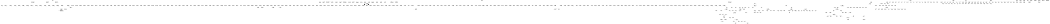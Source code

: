 digraph world {
size="7,7";
	"0.0.0.0" -> "10.2.202.197";
	"10.2.202.197" -> "10.2.203.254";
	"10.2.6.7" -> "10.2.6.254";
	"10.2.0.5" -> "10.2.6.7";
	"10.2.201.76" -> "10.2.203.254";
	"10.2.202.197" -> "10.2.202.197";
	"10.2.0.249" -> "10.2.0.64";
	"10.2.0.249" -> "10.2.0.65";
	"10.2.0.249" -> "10.2.0.67";
	"10.2.1.15" -> "10.2.1.254";
	"10.2.0.187" -> "10.2.0.187";
	"10.2.1.254" -> "10.2.1.230";
	"10.2.2.254" -> "10.2.2.230";
	"10.2.7.249" -> "10.2.7.16";
	"10.2.2.249" -> "10.2.2.10";
	"10.2.0.250" -> "10.2.0.254";
	"10.2.2.250" -> "10.2.2.3";
	"10.2.7.250" -> "10.2.7.16";
	"10.2.1.2" -> "10.2.1.230";
	"10.2.203.254" -> "10.2.202.111";
	"10.2.203.254" -> "10.2.201.10";
	"10.2.2.17" -> "10.2.2.230";
	"10.2.1.19" -> "10.2.1.230";
	"10.2.1.19" -> "10.2.1.254";
	"10.2.2.254" -> "10.2.2.3";
	"10.2.1.249" -> "10.2.1.6";
	"10.2.202.111" -> "10.2.203.254";
	"10.2.203.60" -> "10.2.203.60";
	"10.2.203.60" -> "169.254.255.255";
	"10.2.203.60" -> "10.2.203.254";
	"10.2.1.15" -> "10.2.1.230";
	"10.2.202.136" -> "10.2.203.60";
	"10.2.6.18" -> "10.2.6.254";
	"10.2.203.254" -> "10.2.203.181";
	"10.2.1.14" -> "10.2.1.254";
	"10.2.203.74" -> "10.2.203.254";
	"10.2.6.11" -> "10.2.6.254";
	"10.2.6.250" -> "10.2.6.249";
	"10.2.7.249" -> "10.2.7.7";
	"10.2.2.17" -> "10.2.2.249";
	"10.2.2.249" -> "10.2.2.5";
	"10.2.2.249" -> "10.2.2.8";
	"10.2.203.254" -> "10.2.203.47";
	"10.2.0.250" -> "10.2.2.12";
	"10.2.2.12" -> "10.2.2.254";
	"10.2.2.12" -> "10.2.2.249";
	"10.2.2.12" -> "10.2.2.250";
	"10.2.203.254" -> "10.2.202.59";
	"10.2.6.7" -> "10.2.6.249";
	"10.2.203.254" -> "10.2.202.86";
	"10.2.0.181" -> "10.2.0.254";
	"10.2.1.250" -> "10.2.1.3";
	"10.2.1.249" -> "10.2.1.3";
	"10.2.203.254" -> "10.2.202.179";
	"10.2.203.254" -> "10.2.202.46";
	"10.2.2.12" -> "10.2.2.230";
	"10.2.1.250" -> "10.2.1.5";
	"10.2.6.5" -> "10.2.6.254";
	"10.2.6.18" -> "10.2.6.249";
	"10.2.1.14" -> "10.2.1.249";
	"10.2.1.4" -> "10.2.1.230";
	"10.2.1.4" -> "10.2.1.254";
	"10.2.3.250" -> "10.2.3.249";
	"10.2.0.249" -> "10.2.0.204";
	"10.2.7.249" -> "10.2.7.23";
	"10.2.7.249" -> "10.2.7.2";
	"10.2.6.249" -> "10.2.6.20";
	"10.2.7.249" -> "10.2.7.17";
	"10.2.7.249" -> "10.2.7.1";
	"10.2.2.249" -> "10.2.2.6";
	"10.2.7.249" -> "10.2.7.4";
	"10.2.1.249" -> "10.2.1.12";
	"10.2.7.249" -> "10.2.7.12";
	"10.2.2.249" -> "10.2.2.4";
	"10.2.7.249" -> "10.2.7.15";
	"10.2.7.249" -> "10.2.7.11";
	"10.2.6.9" -> "10.2.6.254";
	"10.2.7.249" -> "10.2.7.14";
	"10.2.7.249" -> "10.2.7.3";
	"10.2.7.249" -> "10.2.7.8";
	"10.2.7.249" -> "10.2.7.25";
	"10.2.7.249" -> "10.2.7.9";
	"10.2.2.249" -> "10.2.2.18";
	"10.2.6.249" -> "10.2.6.22";
	"10.2.7.249" -> "10.2.7.20";
	"10.2.7.249" -> "10.2.7.21";
	"10.2.203.254" -> "10.2.202.99";
	"10.2.203.254" -> "10.2.203.107";
	"10.2.203.254" -> "10.2.202.13";
	"10.2.203.254" -> "10.2.201.85";
	"10.2.202.99" -> "10.2.203.254";
	"10.2.202.179" -> "10.2.203.254";
	"10.2.1.14" -> "10.2.1.230";
	"10.2.202.13" -> "10.2.203.254";
	"10.2.0.3" -> "10.2.0.254";
	"10.2.6.11" -> "10.2.6.249";
	"10.2.6.9" -> "10.2.6.249";
	"10.2.1.250" -> "10.2.1.7";
	"10.2.0.254" -> "10.2.0.205";
	"10.2.6.9" -> "10.2.6.205";
	"10.2.1.254" -> "10.2.1.7";
	"10.2.1.2" -> "10.2.1.249";
	"10.2.1.6" -> "10.2.1.254";
	"10.2.0.5" -> "10.2.1.6";
	"10.2.1.2" -> "10.2.1.254";
	"10.2.1.15" -> "10.2.1.249";
	"10.2.2.12" -> "10.2.2.17";
	"10.2.2.17" -> "10.2.2.12";
	"10.2.1.4" -> "10.2.1.249";
	"10.2.203.254" -> "10.2.202.212";
	"10.2.0.254" -> "10.2.0.182";
	"10.2.202.212" -> "10.2.203.254";
	"10.2.2.17" -> "10.2.2.254";
	"10.2.7.254" -> "10.2.7.205";
	"10.2.1.254" -> "10.2.1.8";
	"10.2.1.254" -> "10.2.1.9";
	"10.2.203.254" -> "10.2.202.136";
	"10.2.1.254" -> "10.2.1.10";
	"10.2.1.254" -> "10.2.1.11";
	"10.2.1.254" -> "10.2.1.13";
	"10.2.1.254" -> "10.2.1.20";
	"10.2.1.254" -> "10.2.1.21";
	"10.2.2.254" -> "10.2.2.2";
	"10.2.2.254" -> "10.2.2.9";
	"10.2.2.254" -> "10.2.2.11";
	"10.2.202.237" -> "10.2.203.254";
	"10.2.2.254" -> "10.2.2.14";
	"10.2.2.254" -> "10.2.2.15";
	"10.2.4.254" -> "10.2.4.13";
	"10.2.2.254" -> "10.2.2.16";
	"10.2.6.11" -> "10.2.6.205";
	"10.2.2.254" -> "10.2.2.19";
	"10.2.2.254" -> "10.2.2.20";
	"10.2.2.254" -> "10.2.2.21";
	"10.2.3.254" -> "10.2.3.1";
	"10.2.2.12" -> "10.2.2.205";
	"10.2.3.254" -> "10.2.3.2";
	"10.2.3.254" -> "10.2.3.3";
	"10.2.3.254" -> "10.2.3.4";
	"10.2.1.254" -> "10.2.1.205";
	"10.2.3.254" -> "10.2.3.6";
	"10.2.3.254" -> "10.2.3.7";
	"10.2.3.254" -> "10.2.3.8";
	"10.2.203.69" -> "10.2.203.254";
	"10.2.3.254" -> "10.2.3.10";
	"10.2.203.254" -> "10.2.202.198";
	"10.2.4.254" -> "10.2.4.1";
	"10.2.1.19" -> "10.2.1.249";
	"10.2.4.254" -> "10.2.4.2";
	"10.2.202.198" -> "10.2.203.254";
	"10.2.203.254" -> "10.2.202.205";
	"10.2.4.254" -> "10.2.4.3";
	"10.2.2.254" -> "10.2.2.5";
	"10.2.4.254" -> "10.2.4.4";
	"10.2.4.254" -> "10.2.4.6";
	"10.2.4.254" -> "10.2.4.7";
	"10.2.4.254" -> "10.2.4.9";
	"10.2.4.254" -> "10.2.4.10";
	"10.2.5.254" -> "10.2.5.205";
	"10.2.4.254" -> "10.2.4.11";
	"10.2.4.254" -> "10.2.4.12";
	"10.2.4.254" -> "10.2.4.18";
	"10.2.4.254" -> "10.2.4.19";
	"10.2.4.254" -> "10.2.4.20";
	"10.2.6.254" -> "10.2.6.205";
	"10.2.4.254" -> "10.2.4.23";
	"10.2.4.254" -> "10.2.4.24";
	"10.2.201.159" -> "10.2.203.254";
	"10.2.5.254" -> "10.2.5.2";
	"10.2.5.254" -> "10.2.5.3";
	"10.2.5.254" -> "10.2.5.4";
	"10.2.0.250" -> "10.2.6.5";
	"10.2.6.5" -> "10.2.6.250";
	"10.2.5.254" -> "10.2.5.6";
	"10.2.5.254" -> "10.2.5.8";
	"10.2.5.254" -> "10.2.5.12";
	"10.2.5.254" -> "10.2.5.14";
	"10.2.5.254" -> "10.2.5.15";
	"10.2.203.254" -> "10.2.201.44";
	"10.2.203.254" -> "10.2.201.128";
	"10.2.5.254" -> "10.2.5.16";
	"10.2.5.254" -> "10.2.5.17";
	"10.2.5.254" -> "10.2.5.18";
	"10.2.5.254" -> "10.2.5.23";
	"10.2.5.254" -> "10.2.5.24";
	"10.2.6.254" -> "10.2.6.1";
	"10.2.4.254" -> "10.2.4.205";
	"10.2.6.254" -> "10.2.6.19";
	"10.2.6.254" -> "10.2.6.2";
	"10.2.6.5" -> "10.2.6.11";
	"10.2.6.11" -> "10.2.6.5";
	"10.2.6.254" -> "10.2.6.4";
	"10.2.7.249" -> "10.2.7.24";
	"10.2.6.249" -> "10.2.6.17";
	"10.2.6.254" -> "10.2.6.6";
	"10.2.6.254" -> "10.2.6.8";
	"10.2.6.254" -> "10.2.6.10";
	"10.2.6.254" -> "10.2.6.13";
	"10.2.6.254" -> "10.2.6.21";
	"10.2.6.254" -> "10.2.6.23";
	"10.2.6.254" -> "10.2.6.24";
	"10.2.1.6" -> "10.2.1.249";
	"10.2.5.254" -> "10.2.5.1";
	"10.2.7.254" -> "10.2.7.5";
	"10.2.7.254" -> "10.2.7.6";
	"10.2.7.254" -> "10.2.7.10";
	"10.2.7.254" -> "10.2.7.13";
	"10.2.7.254" -> "10.2.7.18";
	"10.2.7.254" -> "10.2.7.19";
	"10.2.0.250" -> "10.2.0.249";
	"10.2.3.254" -> "10.2.3.205";
	"10.2.1.254" -> "10.2.1.17";
	"10.2.0.250" -> "10.2.0.204";
	"10.2.203.254" -> "10.2.201.41";
	"0.0.0.0" -> "10.2.201.41";
	"10.2.201.41" -> "10.2.201.41";
	"10.2.2.17" -> "10.2.2.250";
	"10.2.2.250" -> "10.2.2.17";
	"10.2.201.41" -> "10.2.203.254";
	"10.2.201.41" -> "169.254.255.255";
	"10.2.203.254" -> "10.2.202.219";
	"10.2.2.254" -> "10.2.2.205";
	"10.2.6.5" -> "10.2.6.249";
	"10.2.203.254" -> "10.2.201.246";
	"10.2.203.254" -> "10.2.201.207";
	"10.2.1.249" -> "10.2.1.18";
	"10.2.203.254" -> "10.2.200.90";
	"10.2.201.246" -> "10.2.203.254";
	"10.2.0.254" -> "10.2.0.10";
	"10.2.201.10" -> "10.2.203.254";
	"10.2.2.17" -> "10.2.2.205";
	"10.2.1.15" -> "10.2.1.250";
	"10.2.1.250" -> "10.2.1.15";
	"10.2.1.254" -> "10.2.1.3";
	"10.2.1.14" -> "10.2.1.4";
	"10.2.1.4" -> "10.2.1.14";
	"10.186.153.50" -> "10.2.203.254";
	"10.2.203.254" -> "10.2.200.244";
	"10.2.200.244" -> "10.0.0.253";
	"10.2.1.250" -> "10.2.1.12";
	"10.2.200.244" -> "10.0.0.241";
	"10.2.203.254" -> "10.2.203.72";
	"10.2.1.19" -> "10.2.1.250";
	"10.2.1.250" -> "10.2.1.19";
	"10.2.7.249" -> "10.2.7.22";
	"10.2.3.249" -> "10.2.3.9";
	"10.2.6.249" -> "10.2.6.3";
	"10.2.0.249" -> "10.2.0.68";
	"10.2.4.117" -> "10.2.4.254";
	"10.2.6.9" -> "10.2.6.250";
	"10.2.6.250" -> "10.2.6.9";
	"10.2.203.254" -> "10.2.201.219";
	"10.2.203.254" -> "10.2.203.8";
	"10.2.203.254" -> "10.2.201.144";
	"10.2.201.144" -> "10.2.203.254";
	"10.2.6.254" -> "10.2.6.20";
	"10.2.6.254" -> "10.2.6.14";
	"10.2.6.254" -> "10.2.6.12";
	"10.2.1.2" -> "10.2.1.250";
	"10.2.1.250" -> "10.2.1.2";
	"10.2.203.254" -> "10.2.200.251";
	"10.2.1.14" -> "10.2.1.2";
	"10.2.1.2" -> "10.2.1.14";
	"10.2.203.254" -> "10.2.203.175";
	"10.2.203.175" -> "10.2.203.254";
	"10.2.203.254" -> "10.2.200.18";
	"10.2.2.250" -> "10.2.2.12";
	"10.2.203.254" -> "10.2.203.131";
	"10.2.203.254" -> "10.2.202.208";
	"10.2.203.254" -> "10.2.200.136";
	"10.2.200.136" -> "10.2.203.254";
	"10.2.200.251" -> "10.2.203.254";
	"10.2.200.136" -> "10.2.200.136";
	"10.2.2.249" -> "10.2.2.250";
	"10.2.2.250" -> "10.2.2.249";
	"10.2.1.249" -> "10.2.1.250";
	"10.2.1.250" -> "10.2.1.249";
	"10.2.4.249" -> "10.2.4.250";
	"10.2.4.250" -> "10.2.4.249";
	"10.2.10.249" -> "10.2.10.250";
	"10.2.10.250" -> "10.2.10.249";
	"10.2.7.249" -> "10.2.7.250";
	"10.2.7.250" -> "10.2.7.249";
	"10.2.5.249" -> "10.2.5.250";
	"10.2.5.250" -> "10.2.5.249";
	"10.2.203.254" -> "10.2.203.19";
	"10.2.203.254" -> "10.2.200.177";
	"10.2.203.254" -> "10.2.202.144";
	"10.2.6.5" -> "10.2.6.18";
	"10.2.1.4" -> "10.2.1.250";
	"10.2.1.250" -> "10.2.1.4";
	"10.2.203.254" -> "10.2.202.233";
	"10.2.203.254" -> "10.2.200.179";
	"10.2.203.254" -> "10.2.200.65";
	"10.2.200.179" -> "10.2.203.254";
	"10.2.203.254" -> "10.2.201.240";
	"10.2.0.254" -> "10.2.0.186";
	"10.2.202.144" -> "10.2.203.254";
	"10.2.0.204" -> "10.2.0.254";
	"10.2.203.254" -> "10.2.203.171";
	"10.2.203.254" -> "10.2.200.3";
	"10.2.203.254" -> "10.2.201.150";
	"10.2.203.254" -> "10.2.202.220";
	"10.2.203.254" -> "10.2.202.235";
	"10.2.203.254" -> "10.2.200.160";
	"10.2.202.235" -> "10.2.203.254";
	"10.2.203.254" -> "10.2.200.22";
	"10.2.203.254" -> "10.2.203.55";
	"10.2.203.254" -> "10.2.200.9";
	"10.2.203.254" -> "10.2.200.86";
	"10.2.203.254" -> "10.2.203.79";
	"10.2.203.254" -> "10.2.200.15";
	"10.2.200.15" -> "10.2.203.254";
	"10.2.203.254" -> "10.2.202.77";
	"10.2.203.254" -> "10.2.200.130";
	"10.2.203.254" -> "10.2.203.57";
	"10.2.203.79" -> "10.2.203.254";
	"10.2.203.254" -> "10.2.202.125";
	"10.2.203.254" -> "10.2.203.41";
	"10.2.6.249" -> "10.2.6.12";
	"10.2.6.5" -> "10.2.6.9";
	"10.2.6.9" -> "10.2.6.5";
	"10.2.202.125" -> "10.2.203.254";
	"10.2.6.18" -> "10.2.6.250";
	"10.2.6.250" -> "10.2.6.18";
	"10.2.203.254" -> "10.2.203.158";
	"10.2.203.254" -> "10.2.203.187";
	"10.2.203.158" -> "10.2.203.254";
	"10.2.5.254" -> "10.2.5.20";
	"10.2.203.254" -> "10.2.202.134";
	"10.2.202.134" -> "10.2.203.254";
	"10.2.6.8" -> "10.2.6.254";
	"10.2.0.5" -> "10.2.6.8";
	"10.2.203.254" -> "10.2.202.78";
	"10.2.203.254" -> "10.2.200.243";
	"10.2.202.78" -> "10.2.203.254";
	"10.2.6.250" -> "10.2.6.5";
	"10.2.6.250" -> "10.2.6.3";
	"10.1.202.3" -> "10.1.203.254";
	"192.168.0.104" -> "192.168.0.1";
	"10.2.203.254" -> "10.2.202.163";
	"10.2.203.254" -> "10.2.202.121";
	"10.2.203.254" -> "10.2.202.88";
	"10.2.203.254" -> "10.2.203.7";
	"0.0.0.0" -> "10.2.203.7";
	"10.2.203.7" -> "10.2.203.7";
	"10.2.203.7" -> "10.2.203.254";
	"10.2.203.7" -> "169.254.255.255";
	"10.2.0.68" -> "10.2.0.254";
	"10.2.6.11" -> "10.2.6.250";
	"10.2.6.250" -> "10.2.6.11";
	"10.2.6.8" -> "10.2.6.249";
	"10.2.203.254" -> "10.2.203.160";
	"10.2.203.160" -> "10.2.203.254";
	"10.2.6.254" -> "10.2.6.3";
	"10.2.203.254" -> "10.2.201.217";
	"10.2.203.254" -> "10.2.201.111";
	"10.2.201.217" -> "10.2.203.254";
	"10.2.2.254" -> "10.2.2.1";
	"10.2.203.254" -> "10.2.201.9";
	"100.64.205.27" -> "10.2.203.254";
	"10.2.203.254" -> "10.2.200.190";
	"10.2.203.254" -> "10.2.201.161";
	"10.2.200.244" -> "10.2.0.254";
	"10.2.1.19" -> "10.2.1.205";
	"10.2.203.254" -> "10.2.201.135";
	"10.2.3.254" -> "10.2.3.5";
	"10.2.203.187" -> "10.2.203.254";
	"10.2.200.190" -> "10.2.203.254";
	"10.2.6.5" -> "10.2.6.205";
	"10.2.203.254" -> "10.2.200.152";
	"10.2.203.254" -> "10.2.200.135";
	"10.2.203.254" -> "10.2.201.40";
	"0.0.0.0" -> "10.2.200.136";
	"10.2.200.135" -> "10.2.203.254";
	"10.2.200.169" -> "10.2.203.254";
	"10.2.0.254" -> "10.2.0.200";
	"10.2.203.254" -> "10.2.203.98";
	"10.2.203.254" -> "10.2.200.151";
	"10.2.1.254" -> "10.2.1.1";
	"10.2.1.254" -> "10.2.1.18";
	"10.2.203.254" -> "10.2.201.106";
	"10.2.203.254" -> "10.2.201.175";
	"10.2.0.254" -> "10.2.0.9";
	"10.2.203.254" -> "10.2.203.64";
	"10.2.203.254" -> "10.2.202.79";
	"10.2.201.106" -> "10.2.203.254";
	"10.2.203.254" -> "10.2.200.196";
	"10.2.203.254" -> "10.2.202.47";
	"10.2.202.79" -> "10.2.203.254";
	"10.2.201.175" -> "10.2.203.254";
	"10.2.200.196" -> "10.2.203.254";
	"10.2.203.254" -> "10.2.202.252";
	"10.2.203.254" -> "10.2.200.204";
	"10.2.200.243" -> "10.2.203.254";
	"10.2.203.254" -> "10.2.201.71";
	"10.2.201.219" -> "10.2.203.254";
	"10.2.201.71" -> "10.2.203.254";
	"10.2.0.254" -> "10.2.0.183";
	"10.2.0.254" -> "10.2.0.185";
	"10.2.1.15" -> "10.2.1.205";
	"10.2.203.254" -> "10.2.202.126";
	"10.2.203.254" -> "10.2.200.109";
	"10.2.6.254" -> "10.2.6.15";
	"10.2.1.254" -> "10.2.1.16";
	"10.2.202.126" -> "10.2.203.254";
	"10.2.203.254" -> "10.2.203.112";
	"10.2.203.112" -> "10.2.203.254";
	"10.2.6.249" -> "10.2.6.16";
	"10.2.2.16" -> "10.2.2.254";
	"10.2.0.5" -> "10.2.2.16";
	"10.2.203.254" -> "10.2.200.172";
	"10.2.1.4" -> "10.2.1.205";
	"10.2.200.3" -> "10.2.203.254";
	"10.2.203.254" -> "10.2.202.61";
	"10.2.202.61" -> "10.2.203.254";
	"10.2.203.254" -> "10.2.200.13";
	"10.2.203.254" -> "10.2.200.231";
	"0.0.0.0" -> "10.2.200.231";
	"10.2.200.231" -> "10.2.200.231";
	"10.2.200.231" -> "10.2.203.254";
	"10.2.200.231" -> "169.254.255.255";
	"10.2.2.16" -> "10.2.2.249";
	"10.2.6.18" -> "10.2.6.205";
	"10.2.201.9" -> "10.2.203.254";
	"10.2.203.19" -> "10.2.203.254";
	"10.2.203.254" -> "10.2.201.231";
	"10.2.203.254" -> "10.2.202.76";
	"10.2.203.254" -> "10.2.201.221";
	"10.2.201.231" -> "10.2.203.254";
	"10.2.202.76" -> "10.2.203.254";
	"10.2.201.190" -> "10.2.203.254";
	"10.2.0.254" -> "10.2.0.12";
	"10.2.201.90" -> "10.2.203.254";
	"10.2.1.2" -> "10.2.1.205";
	"10.2.6.9" -> "10.2.6.201";
	"10.2.203.254" -> "10.2.200.235";
	"10.2.203.254" -> "10.2.200.28";
	"10.2.203.254" -> "10.2.201.26";
	"10.2.203.254" -> "10.2.203.118";
	"10.2.1.11" -> "10.2.1.254";
	"10.2.0.5" -> "10.2.1.11";
	"10.2.6.10" -> "10.2.6.254";
	"10.2.0.5" -> "10.2.6.10";
	"10.2.203.254" -> "10.2.201.222";
	"10.2.203.254" -> "10.2.200.247";
	"10.2.201.221" -> "10.2.203.254";
	"10.2.6.3" -> "10.2.6.254";
	"10.2.0.5" -> "10.2.6.3";
	"10.2.0.5" -> "10.2.6.9";
	"10.2.203.254" -> "10.2.200.88";
	"10.2.202.56" -> "10.2.203.254";
	"10.2.203.254" -> "10.2.200.141";
	"10.2.200.109" -> "10.2.203.254";
	"10.2.200.88" -> "10.2.203.254";
	"10.2.1.11" -> "10.2.1.249";
	"10.2.203.254" -> "10.2.200.166";
	"0.0.0.0" -> "169.254.73.29";
	"10.2.200.166" -> "10.2.203.254";
	"0.0.0.0" -> "10.2.200.166";
	"10.2.200.22" -> "10.2.203.254";
	"10.2.200.166" -> "10.2.200.166";
	"10.2.6.10" -> "10.2.6.249";
	"10.2.203.254" -> "10.2.200.185";
	"10.2.7.55" -> "10.2.7.254";
	"10.2.203.254" -> "10.2.203.65";
	"10.2.203.254" -> "10.2.200.36";
	"10.2.203.254" -> "10.2.200.212";
	"10.2.200.185" -> "10.2.203.254";
	"10.2.203.254" -> "10.2.200.223";
	"10.2.6.3" -> "10.2.6.249";
	"10.2.203.254" -> "10.2.202.204";
	"10.2.203.65" -> "10.2.203.254";
	"10.2.6.254" -> "10.2.6.16";
	"10.2.201.150" -> "10.2.203.254";
	"10.2.203.254" -> "10.2.202.218";
	"10.2.203.254" -> "10.2.200.91";
	"10.2.202.218" -> "10.2.203.254";
	"10.2.200.235" -> "10.2.203.254";
	"10.2.203.254" -> "10.2.201.60";
	"10.2.203.254" -> "10.2.203.61";
	"10.2.201.60" -> "10.2.203.254";
	"10.2.3.249" -> "10.2.3.250";
	"10.2.6.18" -> "10.2.6.5";
	"10.2.2.1" -> "10.2.2.254";
	"10.2.0.5" -> "10.2.2.1";
	"10.2.0.5" -> "10.2.2.17";
	"10.2.1.249" -> "10.2.1.17";
	"10.2.6.249" -> "10.2.6.19";
	"10.2.203.254" -> "10.2.201.208";
	"10.2.201.208" -> "10.2.203.254";
	"10.2.1.249" -> "10.2.1.11";
	"10.2.2.1" -> "10.2.2.249";
	"10.2.1.5" -> "10.2.1.11";
	"10.2.203.254" -> "10.2.202.216";
	"0.0.0.0" -> "10.2.202.216";
	"10.2.202.216" -> "10.2.202.216";
	"10.2.202.216" -> "10.2.203.254";
	"10.2.202.216" -> "169.254.255.255";
	"10.2.203.254" -> "10.2.203.159";
	"10.2.3.8" -> "10.2.3.254";
	"10.2.0.5" -> "10.2.3.8";
	"10.2.203.159" -> "10.2.203.254";
	"10.2.203.254" -> "10.2.202.94";
	"10.2.2.2" -> "10.2.2.254";
	"10.2.0.5" -> "10.2.2.2";
	"10.2.2.18" -> "10.2.2.254";
	"10.2.0.5" -> "10.2.2.18";
	"10.2.202.47" -> "10.2.203.254";
	"10.2.1.14" -> "10.2.1.205";
	"10.2.203.254" -> "10.2.200.56";
	"10.2.200.56" -> "10.2.203.254";
	"10.2.2.249" -> "10.2.2.16";
	"10.2.6.254" -> "10.2.6.7";
	"10.2.3.8" -> "10.2.3.249";
	"10.2.2.2" -> "10.2.2.249";
	"10.2.6.249" -> "10.2.6.8";
	"10.2.2.18" -> "10.2.2.249";
	"10.2.203.254" -> "10.2.202.124";
	"10.2.202.124" -> "10.2.203.254";
	"10.2.1.14" -> "10.2.1.250";
	"10.2.1.250" -> "10.2.1.14";
	"10.2.202.252" -> "10.2.203.254";
	"10.2.3.250" -> "10.2.3.3";
	"10.2.200.28" -> "10.2.203.254";
	"10.2.0.250" -> "10.2.3.3";
	"10.2.203.254" -> "10.2.202.242";
	"10.2.203.254" -> "10.2.201.99";
	"10.2.6.10" -> "10.2.6.250";
	"10.2.6.250" -> "10.2.6.10";
	"10.2.203.149" -> "10.2.203.254";
	"10.2.203.254" -> "10.2.202.4";
	"10.2.200.152" -> "10.2.203.254";
	"10.2.203.157" -> "10.2.203.254";
	"192.168.0.2" -> "192.168.0.1";
	"10.2.203.254" -> "10.2.200.34";
	"10.2.1.12" -> "10.2.1.254";
	"10.2.0.5" -> "10.2.1.12";
	"10.2.3.8" -> "10.2.3.250";
	"10.2.3.250" -> "10.2.3.8";
	"10.2.203.254" -> "10.2.201.28";
	"10.2.2.254" -> "10.2.2.4";
	"10.2.2.249" -> "10.2.2.1";
	"10.2.203.254" -> "10.2.203.74";
	"10.2.1.12" -> "10.2.1.249";
	"10.2.203.254" -> "10.2.201.189";
	"10.2.201.189" -> "10.2.203.254";
	"10.2.203.254" -> "10.2.202.213";
	"10.2.203.254" -> "10.2.203.43";
	"10.2.203.254" -> "10.2.200.128";
	"10.2.0.204" -> "10.2.0.9";
	"0.0.0.0" -> "169.254.119.171";
	"169.254.119.171" -> "169.254.119.171";
	"10.2.203.254" -> "10.2.200.95";
	"10.2.203.254" -> "10.2.203.23";
	"10.2.200.95" -> "10.2.203.254";
	"10.2.2.6" -> "10.2.2.254";
	"10.2.0.5" -> "10.2.2.6";
	"10.2.203.254" -> "10.2.200.187";
	"0.0.0.0" -> "10.2.200.187";
	"10.2.200.187" -> "10.2.203.254";
	"10.2.200.187" -> "10.2.200.187";
	"10.2.2.5" -> "10.2.2.254";
	"10.2.0.5" -> "10.2.2.5";
	"10.2.203.61" -> "10.2.202.77";
	"10.2.203.61" -> "10.2.200.187";
	"10.2.203.254" -> "10.2.202.158";
	"10.2.203.254" -> "10.2.201.186";
	"10.2.6.10" -> "10.2.6.9";
	"10.2.202.158" -> "10.2.203.254";
	"10.2.203.254" -> "10.2.203.82";
	"10.2.203.82" -> "10.2.203.254";
	"10.2.2.5" -> "10.2.2.249";
	"10.2.2.6" -> "10.2.2.249";
	"10.2.202.213" -> "10.2.203.254";
	"10.2.6.22" -> "10.2.6.8";
	"10.2.203.254" -> "10.2.203.147";
	"10.2.203.147" -> "10.2.203.147";
	"10.2.6.22" -> "10.2.6.15";
	"10.2.203.254" -> "10.2.200.57";
	"10.10.86.219" -> "10.2.203.254";
	"10.2.200.57" -> "10.2.203.254";
	"10.2.6.22" -> "10.2.6.16";
	"10.2.7.22" -> "10.2.7.250";
	"10.2.6.250" -> "10.2.6.15";
	"10.2.7.250" -> "10.2.7.22";
	"10.2.1.12" -> "10.2.1.250";
	"10.2.6.3" -> "10.2.6.250";
	"10.2.203.254" -> "10.2.203.11";
	"10.2.203.11" -> "10.2.203.254";
	"10.2.203.254" -> "10.2.203.154";
	"0.0.0.0" -> "169.254.44.239";
	"0.0.0.0" -> "10.2.203.154";
	"10.2.203.154" -> "10.2.203.254";
	"10.2.203.254" -> "10.2.202.188";
	"10.2.203.254" -> "10.2.201.179";
	"10.2.203.154" -> "10.2.203.154";
	"10.2.203.254" -> "10.2.202.32";
	"10.2.2.5" -> "10.2.2.250";
	"10.2.2.250" -> "10.2.2.5";
	"0.0.0.0" -> "10.2.202.32";
	"10.2.200.187" -> "10.2.203.61";
	"10.2.202.32" -> "10.2.202.32";
	"10.2.202.32" -> "10.2.203.254";
	"10.2.202.32" -> "169.254.255.255";
	"10.2.2.16" -> "10.2.2.250";
	"10.2.6.8" -> "10.2.6.250";
	"10.2.6.250" -> "10.2.6.8";
	"10.2.2.250" -> "10.2.2.16";
	"10.2.1.1" -> "10.2.1.250";
	"10.2.1.250" -> "10.2.1.16";
	"10.2.6.250" -> "10.2.6.14";
	"10.2.1.250" -> "10.2.1.1";
	"10.2.203.254" -> "10.2.202.28";
	"0.0.0.0" -> "10.2.202.28";
	"10.2.1.249" -> "10.2.1.5";
	"10.2.203.254" -> "10.2.200.245";
	"0.0.0.0" -> "10.2.200.245";
	"10.2.200.245" -> "10.2.200.245";
	"10.2.200.245" -> "10.2.203.254";
	"10.2.200.245" -> "169.254.255.255";
	"10.2.6.22" -> "10.2.6.3";
	"10.2.6.22" -> "10.2.6.20";
	"10.2.203.254" -> "10.2.202.51";
	"0.0.0.0" -> "169.254.134.160";
	"169.254.134.160" -> "169.254.134.160";
	"10.2.6.249" -> "10.2.6.250";
	"10.2.203.254" -> "10.2.203.120";
	"10.2.203.120" -> "10.2.203.254";
	"0.0.0.0" -> "10.2.203.120";
	"10.2.203.254" -> "10.2.203.32";
	"10.2.203.120" -> "10.2.203.120";
	"10.2.203.107" -> "10.2.203.254";
	"10.2.6.22" -> "10.2.6.14";
	"0.0.0.0" -> "10.2.200.90";
	"10.2.200.90" -> "10.2.200.90";
	"10.2.200.90" -> "10.2.203.254";
	"10.2.201.85" -> "10.2.203.254";
	"10.2.203.254" -> "10.2.203.70";
	"10.2.2.254" -> "10.2.2.13";
	"10.2.203.254" -> "10.2.200.218";
	"10.2.200.218" -> "10.2.203.254";
	"10.1.202.167" -> "10.1.203.254";
	"192.168.0.101" -> "192.168.0.1";
	"0.0.0.0" -> "10.2.203.131";
	"10.2.203.131" -> "10.2.203.131";
	"10.2.203.131" -> "10.2.203.254";
	"10.2.203.131" -> "169.254.255.255";
	"10.2.6.249" -> "10.2.6.9";
	"10.2.202.55" -> "10.2.203.254";
	"10.2.6.22" -> "10.2.6.12";
	"10.2.6.22" -> "10.2.6.9";
	"10.2.200.9" -> "10.2.203.254";
	"10.2.203.61" -> "10.2.200.9";
	"10.2.203.61" -> "10.2.203.131";
	"10.2.200.199" -> "10.2.203.254";
	"10.2.202.51" -> "10.2.203.254";
	"10.2.203.254" -> "10.2.202.183";
	"10.2.202.183" -> "10.0.0.253";
	"10.2.202.183" -> "10.0.0.241";
	"10.2.201.40" -> "10.2.203.254";
	"10.2.202.183" -> "10.2.203.254";
	"10.2.202.183" -> "66.220.158.19";
	"10.2.203.254" -> "10.2.200.47";
	"10.2.203.254" -> "10.2.201.204";
	"10.2.200.47" -> "10.2.203.254";
	"10.2.6.19" -> "10.2.6.254";
	"10.2.0.5" -> "10.2.6.19";
	"10.2.203.254" -> "10.2.201.90";
	"10.2.7.254" -> "10.2.7.55";
	"10.2.2.19" -> "10.2.2.254";
	"10.2.0.5" -> "10.2.2.19";
	"10.2.6.19" -> "10.2.6.249";
	"10.2.203.98" -> "10.2.203.254";
	"10.2.203.8" -> "10.2.203.254";
	"10.2.203.254" -> "10.2.200.129";
	"10.2.200.129" -> "10.2.203.254";
	"10.2.200.172" -> "10.2.203.254";
	"0.0.0.0" -> "10.2.200.91";
	"10.2.200.91" -> "10.2.200.91";
	"10.2.200.91" -> "10.2.203.254";
	"10.2.200.91" -> "169.254.255.255";
	"10.2.202.136" -> "10.2.203.254";
	"10.2.2.19" -> "10.2.2.249";
	"10.2.2.249" -> "10.2.2.13";
	"10.2.2.249" -> "10.2.2.7";
	"10.2.2.254" -> "10.2.2.17";
	"10.2.2.250" -> "10.2.2.4";
	"0.0.0.0" -> "169.254.218.101";
	"10.2.200.34" -> "10.2.203.254";
	"0.0.0.0" -> "10.2.200.34";
	"10.2.200.34" -> "10.2.200.34";
	"10.2.203.254" -> "10.2.201.159";
	"10.2.203.131" -> "10.2.203.61";
	"10.2.203.254" -> "10.2.203.124";
	"0.0.0.0" -> "10.2.203.124";
	"10.2.203.124" -> "10.2.203.124";
	"10.2.203.124" -> "10.2.203.254";
	"10.2.203.61" -> "10.2.200.129";
	"10.2.203.61" -> "10.2.203.60";
	"10.2.6.249" -> "10.2.6.7";
	"10.2.200.204" -> "10.2.203.254";
	"100.68.166.82" -> "10.2.203.254";
	"10.2.2.249" -> "10.2.2.19";
	"10.2.203.254" -> "10.2.201.137";
	"10.2.201.137" -> "10.2.203.254";
	"10.2.201.26" -> "10.2.203.254";
	"10.2.200.247" -> "10.2.203.254";
	"0.0.0.0" -> "169.254.90.40";
	"10.2.200.141" -> "10.2.203.254";
	"0.0.0.0" -> "10.2.200.141";
	"10.2.200.141" -> "10.2.200.141";
	"10.2.203.254" -> "10.2.200.29";
	"10.2.200.29" -> "10.2.203.254";
	"10.2.203.254" -> "10.2.202.54";
	"169.254.168.62" -> "169.254.168.62";
	"0.0.0.0" -> "10.2.202.204";
	"10.2.202.204" -> "10.2.202.204";
	"10.2.202.204" -> "169.254.255.255";
	"10.2.202.204" -> "10.2.203.254";
	"10.2.6.12" -> "10.2.6.254";
	"10.2.0.5" -> "10.2.6.12";
	"10.2.202.94" -> "10.2.203.254";
	"10.2.202.28" -> "169.254.255.255";
	"10.2.202.28" -> "10.2.202.28";
	"10.2.202.28" -> "10.2.203.254";
	"10.2.1.254" -> "10.2.1.12";
	"0.0.0.0" -> "169.254.251.214";
	"0.0.0.0" -> "10.2.201.186";
	"10.2.201.186" -> "10.2.203.254";
	"10.2.201.186" -> "10.2.201.186";
	"10.2.203.23" -> "10.2.203.254";
	"10.2.6.12" -> "10.2.6.249";
	"10.2.1.18" -> "10.2.1.250";
	"10.2.1.250" -> "10.2.1.18";
	"10.2.203.254" -> "10.2.202.53";
	"10.2.203.254" -> "10.2.202.12";
	"10.2.202.12" -> "10.2.203.254";
	"10.2.203.254" -> "10.2.202.141";
	"10.2.203.254" -> "10.2.201.6";
	"10.2.202.141" -> "10.2.203.254";
	"10.2.203.254" -> "10.2.201.145";
	"10.2.201.145" -> "10.2.203.254";
	"10.2.1.11" -> "10.2.1.250";
	"10.2.1.250" -> "10.2.1.11";
	"10.2.6.254" -> "10.2.6.9";
	"10.2.203.254" -> "10.2.200.101";
	"10.2.200.101" -> "10.2.203.254";
	"10.2.203.254" -> "10.2.200.193";
	"10.2.203.254" -> "10.2.200.216";
	"10.2.203.254" -> "10.2.201.153";
	"10.2.6.22" -> "10.2.6.19";
	"10.2.200.216" -> "10.2.203.254";
	"10.2.202.183" -> "66.220.158.2";
	"10.2.203.254" -> "10.2.200.87";
	"169.254.90.40" -> "169.254.90.40";
	"10.2.203.254" -> "10.2.200.97";
	"10.2.200.97" -> "10.2.203.254";
	"0.0.0.0" -> "10.2.200.97";
	"10.2.200.97" -> "10.2.200.97";
	"10.2.203.254" -> "10.2.200.100";
	"10.2.200.100" -> "10.2.203.254";
	"10.2.6.4" -> "10.2.6.254";
	"10.2.0.5" -> "10.2.6.4";
	"10.2.6.249" -> "10.2.6.15";
	"10.2.203.254" -> "10.2.201.139";
	"10.2.201.139" -> "10.2.203.254";
	"10.2.203.254" -> "10.2.201.123";
	"10.2.203.254" -> "10.2.200.139";
	"10.2.200.86" -> "10.2.203.254";
	"10.2.6.4" -> "10.2.6.249";
	"10.2.0.5" -> "10.2.6.18";
	"10.2.1.9" -> "10.2.1.254";
	"10.2.0.5" -> "10.2.1.9";
	"10.2.2.249" -> "10.2.2.17";
	"10.2.203.254" -> "10.2.201.149";
	"10.2.201.149" -> "10.2.201.149";
	"10.2.201.149" -> "10.2.203.254";
	"10.2.203.147" -> "10.2.203.254";
	"10.2.6.22" -> "10.2.6.18";
	"10.2.1.9" -> "10.2.1.249";
	"10.2.1.5" -> "10.2.1.9";
	"10.2.203.254" -> "10.2.203.108";
	"10.2.203.254" -> "10.2.200.21";
	"10.2.200.21" -> "10.2.203.254";
	"10.2.203.254" -> "10.2.201.108";
	"10.2.203.254" -> "10.2.200.132";
	"10.2.200.132" -> "10.2.203.254";
	"10.2.202.188" -> "10.2.203.254";
	"10.2.203.254" -> "10.2.203.125";
	"10.2.202.205" -> "10.2.203.254";
	"10.2.1.1" -> "10.2.1.254";
	"10.2.0.5" -> "10.2.1.1";
	"10.2.203.254" -> "10.2.202.210";
	"10.2.203.254" -> "10.2.201.164";
	"10.2.202.210" -> "10.2.202.210";
	"10.2.202.210" -> "10.2.203.254";
	"10.2.203.254" -> "10.2.200.229";
	"10.2.203.254" -> "10.2.203.168";
	"10.2.200.229" -> "10.2.203.254";
	"0.0.0.0" -> "10.2.1.1";
	"0.0.0.0" -> "169.254.152.52";
	"10.2.1.1" -> "10.2.1.249";
	"10.2.1.1" -> "10.2.1.230";
	"10.2.0.254" -> "10.2.0.251";
	"10.2.203.254" -> "10.2.200.222";
	"10.2.200.222" -> "10.2.203.254";
	"10.2.203.254" -> "10.2.202.227";
	"10.2.203.254" -> "10.2.200.104";
	"10.2.202.227" -> "10.2.203.254";
	"10.2.6.249" -> "10.2.6.18";
}

